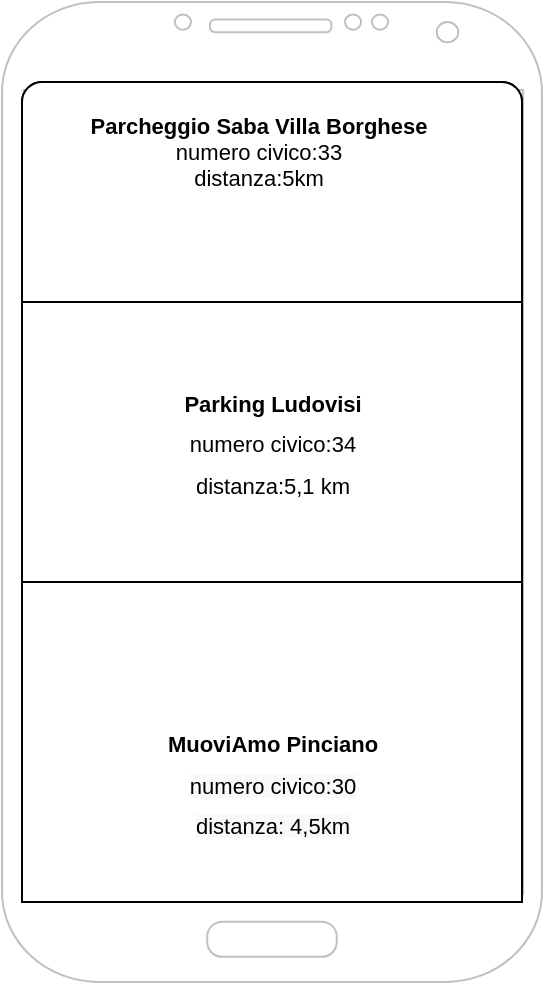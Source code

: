 <mxfile version="14.2.9" type="github">
  <diagram id="yGj9I8lR1U0CFMxcBAfA" name="Page-1">
    <mxGraphModel dx="782" dy="738" grid="1" gridSize="10" guides="1" tooltips="1" connect="1" arrows="1" fold="1" page="1" pageScale="1" pageWidth="827" pageHeight="1169" math="0" shadow="0">
      <root>
        <mxCell id="0" />
        <mxCell id="1" parent="0" />
        <mxCell id="xeuyCQ0-0__o0exJz9tu-1" value="" style="verticalLabelPosition=bottom;verticalAlign=top;html=1;shadow=0;dashed=0;strokeWidth=1;shape=mxgraph.android.phone2;strokeColor=#c0c0c0;" vertex="1" parent="1">
          <mxGeometry x="260" y="80" width="270" height="490" as="geometry" />
        </mxCell>
        <mxCell id="xeuyCQ0-0__o0exJz9tu-21" value="" style="strokeWidth=1;shadow=0;dashed=0;align=center;html=1;shape=mxgraph.mockup.rrect;rSize=10;" vertex="1" parent="1">
          <mxGeometry x="270" y="120" width="250" height="410" as="geometry" />
        </mxCell>
        <mxCell id="xeuyCQ0-0__o0exJz9tu-22" value="&lt;b style=&quot;color: rgb(0 , 0 , 0) ; font-size: 11px&quot;&gt;Parking Ludovisi&lt;br&gt;&lt;/b&gt;&lt;span style=&quot;color: rgb(0 , 0 , 0) ; font-size: 11px ; font-weight: 400&quot;&gt;numero civico:34&lt;/span&gt;&lt;br style=&quot;color: rgb(0 , 0 , 0) ; font-size: 11px ; font-weight: 400&quot;&gt;&lt;span style=&quot;color: rgb(0 , 0 , 0) ; font-size: 11px ; font-weight: 400&quot;&gt;distanza:5,1 km&lt;/span&gt;" style="strokeColor=inherit;fillColor=inherit;gradientColor=inherit;strokeWidth=1;shadow=0;dashed=0;align=center;html=1;shape=mxgraph.mockup.rrect;rSize=0;fontSize=17;fontColor=#666666;fontStyle=1;resizeWidth=1;" vertex="1" parent="xeuyCQ0-0__o0exJz9tu-21">
          <mxGeometry width="250.0" height="140" relative="1" as="geometry">
            <mxPoint y="110" as="offset" />
          </mxGeometry>
        </mxCell>
        <mxCell id="xeuyCQ0-0__o0exJz9tu-23" value="&lt;br&gt;&lt;br&gt;&lt;div style=&quot;text-align: left&quot;&gt;&lt;b style=&quot;color: rgb(0 , 0 , 0) ; font-family: &amp;#34;helvetica&amp;#34; ; font-size: 11px&quot;&gt;MuoviAmo Pinciano&lt;/b&gt;&lt;/div&gt;&lt;span style=&quot;color: rgb(0 , 0 , 0) ; font-family: &amp;#34;helvetica&amp;#34; ; font-size: 11px ; font-style: normal ; font-weight: 400 ; letter-spacing: normal ; text-align: center ; text-indent: 0px ; text-transform: none ; word-spacing: 0px ; background-color: rgb(248 , 249 , 250) ; display: inline ; float: none&quot;&gt;numero civico:30&lt;/span&gt;&lt;br style=&quot;color: rgb(0 , 0 , 0) ; font-family: &amp;#34;helvetica&amp;#34; ; font-size: 11px ; font-style: normal ; font-weight: 400 ; letter-spacing: normal ; text-align: center ; text-indent: 0px ; text-transform: none ; word-spacing: 0px ; background-color: rgb(248 , 249 , 250)&quot;&gt;&lt;span style=&quot;color: rgb(0 , 0 , 0) ; font-family: &amp;#34;helvetica&amp;#34; ; font-size: 11px ; font-style: normal ; font-weight: 400 ; letter-spacing: normal ; text-align: center ; text-indent: 0px ; text-transform: none ; word-spacing: 0px ; background-color: rgb(248 , 249 , 250) ; display: inline ; float: none&quot;&gt;distanza: 4,5km&lt;/span&gt;" style="strokeColor=inherit;fillColor=inherit;gradientColor=inherit;strokeWidth=1;shadow=0;dashed=0;align=center;html=1;shape=mxgraph.mockup.rrect;rSize=0;fontSize=17;fontColor=#666666;fontStyle=1;resizeWidth=1;" vertex="1" parent="xeuyCQ0-0__o0exJz9tu-21">
          <mxGeometry width="250" height="160" relative="1" as="geometry">
            <mxPoint y="250" as="offset" />
          </mxGeometry>
        </mxCell>
        <mxCell id="xeuyCQ0-0__o0exJz9tu-25" value="&lt;h2 class=&quot;qrShPb kno-ecr-pt PZPZlf mfMhoc PPT5v hNKfZe&quot; style=&quot;color: rgba(0 , 0 , 0 , 0.87) ; line-height: 1.34 ; margin: 0px 40px 0px 0px ; overflow: visible ; font-weight: normal ; position: relative ; transform-origin: left top ; overflow-wrap: break-word ; padding-bottom: 2px ; text-align: left ; background-color: rgb(255 , 255 , 255) ; font-family: &amp;#34;google sans&amp;#34; , &amp;#34;arial&amp;#34; , sans-serif &amp;#34;important&amp;#34; ; font-size: 12px&quot;&gt;&lt;br&gt;&lt;/h2&gt;" style="strokeWidth=1;shadow=0;dashed=0;align=center;html=1;shape=mxgraph.mockup.topButton;rSize=10;fontSize=17;fontStyle=1;resizeWidth=1;" vertex="1" parent="xeuyCQ0-0__o0exJz9tu-21">
          <mxGeometry width="250.0" height="110" relative="1" as="geometry" />
        </mxCell>
        <mxCell id="xeuyCQ0-0__o0exJz9tu-26" value="&lt;b&gt;Parcheggio Saba Villa Borghese&lt;br&gt;&lt;/b&gt;numero civico:33&lt;br&gt;distanza:5km" style="text;html=1;strokeColor=none;fillColor=none;align=center;verticalAlign=middle;whiteSpace=wrap;rounded=0;fontSize=11;" vertex="1" parent="xeuyCQ0-0__o0exJz9tu-21">
          <mxGeometry y="11.714" width="236.842" height="46.857" as="geometry" />
        </mxCell>
      </root>
    </mxGraphModel>
  </diagram>
</mxfile>
